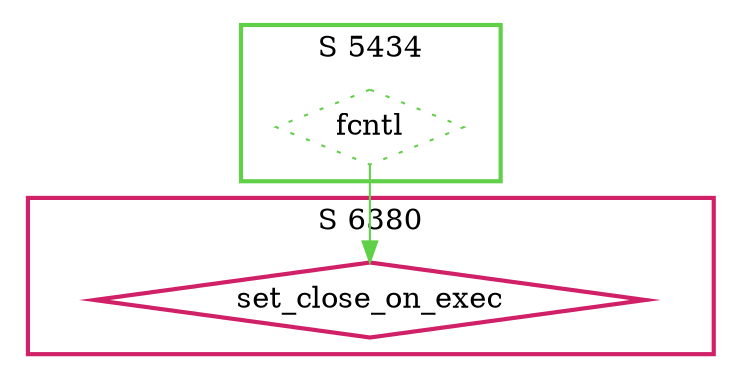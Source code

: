 digraph G {
  ratio=0.500000;
  "UV fcntl (5434)" [shape=diamond, label="fcntl", color="#60D048",
                     style=dotted];
  "UV set_close_on_exec (6380)" [shape=diamond, label="set_close_on_exec",
                                 color="#D02068", style=bold];
  
  subgraph cluster_5434 { label="S 5434";
    color="#60D048";
    style=bold;
    "UV fcntl (5434)"; };
  subgraph cluster_6380 { label="S 6380";
    color="#D02068";
    style=bold;
    "UV set_close_on_exec (6380)"; };
  
  "UV fcntl (5434)" -> "UV set_close_on_exec (6380)" [color="#60D048"];
  
  }